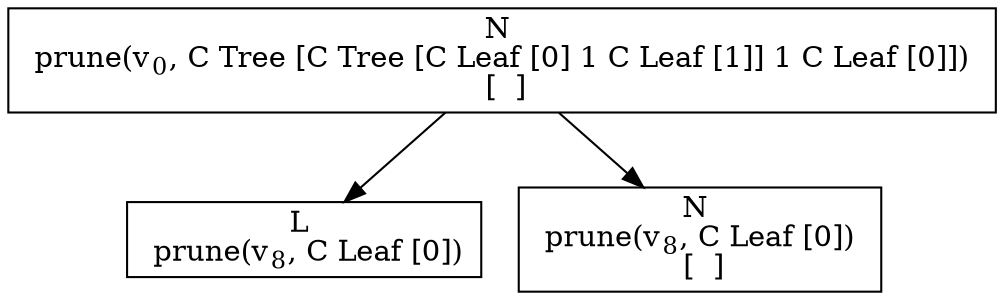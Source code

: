 digraph {
    graph [rankdir=TB
          ,bgcolor=transparent];
    node [shape=box
         ,fillcolor=white
         ,style=filled];
    0 [label=<N <BR/> prune(v<SUB>0</SUB>, C Tree [C Tree [C Leaf [0] 1 C Leaf [1]] 1 C Leaf [0]]) <BR/>  [  ] >];
    1 [label=<L <BR/> prune(v<SUB>8</SUB>, C Leaf [0])>];
    2 [label=<N <BR/> prune(v<SUB>8</SUB>, C Leaf [0]) <BR/>  [  ] >];
    0 -> 1 [label=""];
    0 -> 2 [label=""];
}